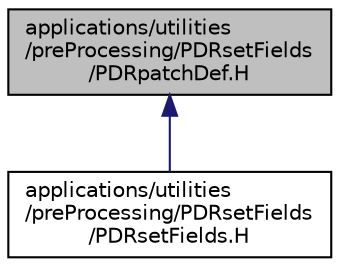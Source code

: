 digraph "applications/utilities/preProcessing/PDRsetFields/PDRpatchDef.H"
{
  bgcolor="transparent";
  edge [fontname="Helvetica",fontsize="10",labelfontname="Helvetica",labelfontsize="10"];
  node [fontname="Helvetica",fontsize="10",shape=record];
  Node1 [label="applications/utilities\l/preProcessing/PDRsetFields\l/PDRpatchDef.H",height=0.2,width=0.4,color="black", fillcolor="grey75", style="filled" fontcolor="black"];
  Node1 -> Node2 [dir="back",color="midnightblue",fontsize="10",style="solid",fontname="Helvetica"];
  Node2 [label="applications/utilities\l/preProcessing/PDRsetFields\l/PDRsetFields.H",height=0.2,width=0.4,color="black",URL="$PDRsetFields_8H.html",tooltip="Preparation of fields for PDRFoam. "];
}
